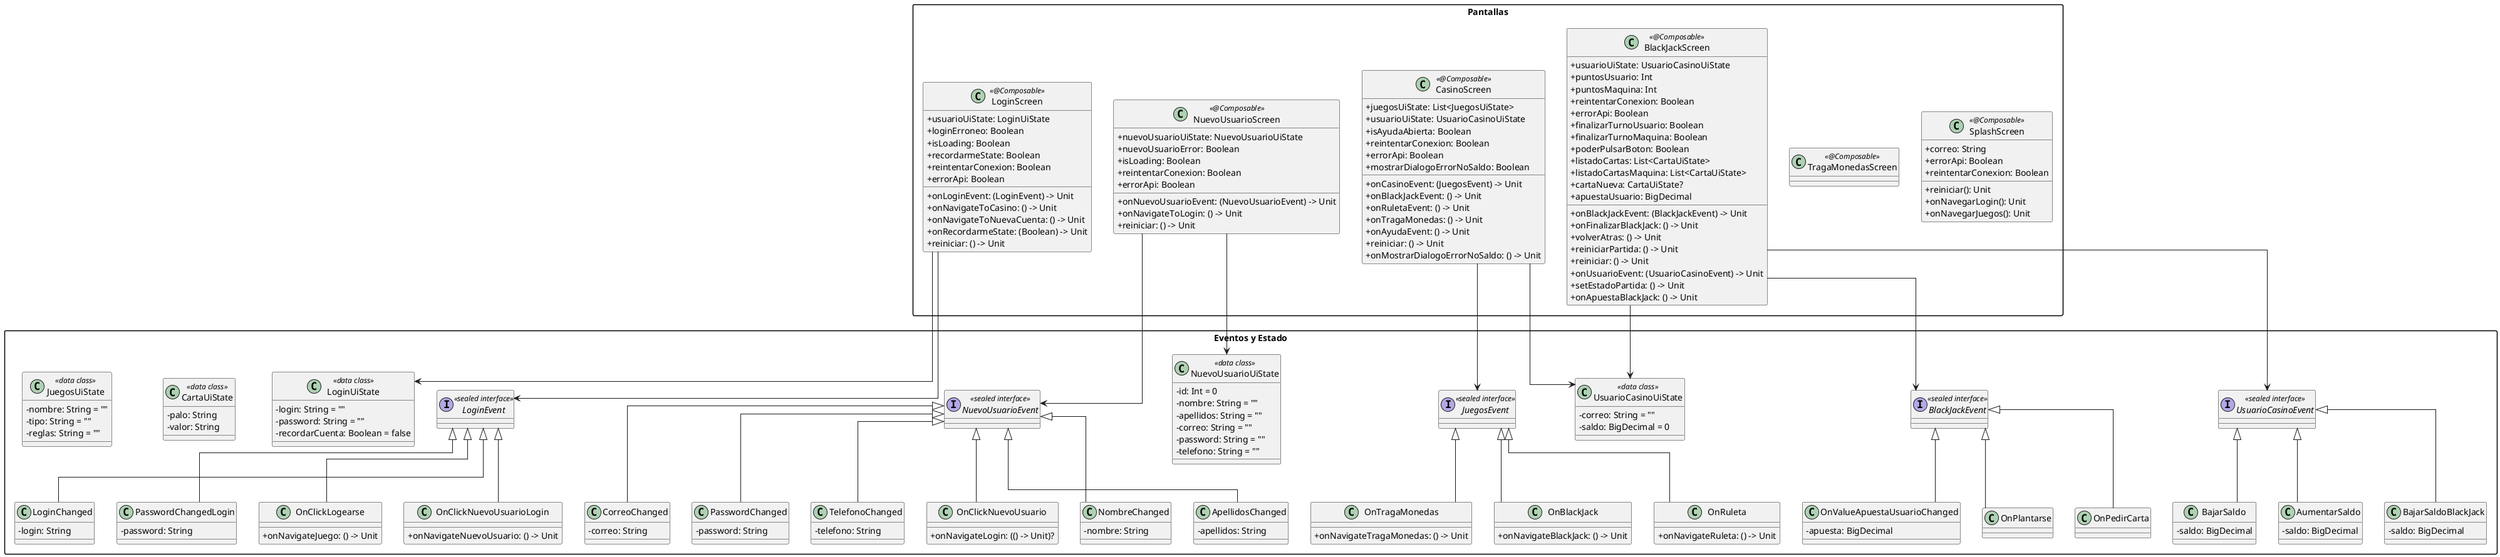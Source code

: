 @startuml
skinparam classAttributeIconSize 0
skinparam shadowing false
skinparam packageStyle rectangle
skinparam linetype ortho

package "Eventos y Estado" {
  interface UsuarioCasinoEvent <<sealed interface>> {
  }
  class AumentarSaldo {
    - saldo: BigDecimal
  }
  class BajarSaldoBlackJack {
    - saldo: BigDecimal
  }
  class BajarSaldo {
    - saldo: BigDecimal
  }

  UsuarioCasinoEvent <|-- AumentarSaldo
  UsuarioCasinoEvent <|-- BajarSaldoBlackJack
  UsuarioCasinoEvent <|-- BajarSaldo

  class UsuarioCasinoUiState <<data class>> {
    - correo: String = ""
    - saldo: BigDecimal = 0
  }

  interface NuevoUsuarioEvent <<sealed interface>> {
  }
  class NombreChanged {
    - nombre: String
  }
  class ApellidosChanged {
    - apellidos: String
  }
  class CorreoChanged {
    - correo: String
  }
  class PasswordChanged {
    - password: String
  }
  class TelefonoChanged {
    - telefono: String
  }
  class OnClickNuevoUsuario {
    + onNavigateLogin: (() -> Unit)?
  }
  NuevoUsuarioEvent <|-- NombreChanged
  NuevoUsuarioEvent <|-- ApellidosChanged
  NuevoUsuarioEvent <|-- CorreoChanged
  NuevoUsuarioEvent <|-- PasswordChanged
  NuevoUsuarioEvent <|-- TelefonoChanged
  NuevoUsuarioEvent <|-- OnClickNuevoUsuario

  class NuevoUsuarioUiState <<data class>> {
    - id: Int = 0
    - nombre: String = ""
    - apellidos: String = ""
    - correo: String = ""
    - password: String = ""
    - telefono: String = ""
  }

  interface LoginEvent <<sealed interface>> {
  }
  class LoginChanged {
    - login: String
  }
  class PasswordChangedLogin {
    - password: String
  }
  class OnClickLogearse {
    + onNavigateJuego: () -> Unit
  }
  class OnClickNuevoUsuarioLogin {
    + onNavigateNuevoUsuario: () -> Unit
  }
  LoginEvent <|-- LoginChanged
  LoginEvent <|-- PasswordChangedLogin
  LoginEvent <|-- OnClickLogearse
  LoginEvent <|-- OnClickNuevoUsuarioLogin

  class LoginUiState <<data class>> {
    - login: String = ""
    - password: String = ""
    - recordarCuenta: Boolean = false
  }

  interface JuegosEvent <<sealed interface>> {
  }
  class OnBlackJack {
    + onNavigateBlackJack: () -> Unit
  }
  class OnRuleta {
    + onNavigateRuleta: () -> Unit
  }
  class OnTragaMonedas {
    + onNavigateTragaMonedas: () -> Unit
  }
  JuegosEvent <|-- OnBlackJack
  JuegosEvent <|-- OnRuleta
  JuegosEvent <|-- OnTragaMonedas

  interface BlackJackEvent <<sealed interface>> {
  }
  class OnPlantarse {
  }
  class OnPedirCarta {
  }
  class OnValueApuestaUsuarioChanged {
    - apuesta: BigDecimal
  }
  BlackJackEvent <|-- OnPlantarse
  BlackJackEvent <|-- OnPedirCarta
  BlackJackEvent <|-- OnValueApuestaUsuarioChanged

  class CartaUiState <<data class>> {
    - palo: String
    - valor: String
  }

  class JuegosUiState <<data class>> {
    - nombre: String = ""
    - tipo: String = ""
    - reglas: String = ""
  }
}

package "Pantallas" {
  class SplashScreen <<@Composable>> {
    + correo: String
    + errorApi: Boolean
    + reintentarConexion: Boolean
    + reiniciar(): Unit
    + onNavegarLogin(): Unit
    + onNavegarJuegos(): Unit
  }

  class TragaMonedasScreen <<@Composable>> {
  }

  class NuevoUsuarioScreen <<@Composable>> {
    + nuevoUsuarioUiState: NuevoUsuarioUiState
    + nuevoUsuarioError: Boolean
    + isLoading: Boolean
    + reintentarConexion: Boolean
    + errorApi: Boolean
    + onNuevoUsuarioEvent: (NuevoUsuarioEvent) -> Unit
    + onNavigateToLogin: () -> Unit
    + reiniciar: () -> Unit
  }

  class LoginScreen <<@Composable>> {
    + usuarioUiState: LoginUiState
    + loginErroneo: Boolean
    + isLoading: Boolean
    + recordarmeState: Boolean
    + reintentarConexion: Boolean
    + errorApi: Boolean
    + onLoginEvent: (LoginEvent) -> Unit
    + onNavigateToCasino: () -> Unit
    + onNavigateToNuevaCuenta: () -> Unit
    + onRecordarmeState: (Boolean) -> Unit
    + reiniciar: () -> Unit
  }

  class CasinoScreen <<@Composable>> {
    + juegosUiState: List<JuegosUiState>
    + usuarioUiState: UsuarioCasinoUiState
    + isAyudaAbierta: Boolean
    + reintentarConexion: Boolean
    + errorApi: Boolean
    + mostrarDialogoErrorNoSaldo: Boolean
    + onCasinoEvent: (JuegosEvent) -> Unit
    + onBlackJackEvent: () -> Unit
    + onRuletaEvent: () -> Unit
    + onTragaMonedas: () -> Unit
    + onAyudaEvent: () -> Unit
    + reiniciar: () -> Unit
    + onMostrarDialogoErrorNoSaldo: () -> Unit
  }

  class BlackJackScreen <<@Composable>> {
    + usuarioUiState: UsuarioCasinoUiState
    + puntosUsuario: Int
    + puntosMaquina: Int
    + reintentarConexion: Boolean
    + errorApi: Boolean
    + finalizarTurnoUsuario: Boolean
    + finalizarTurnoMaquina: Boolean
    + poderPulsarBoton: Boolean
    + listadoCartas: List<CartaUiState>
    + listadoCartasMaquina: List<CartaUiState>
    + cartaNueva: CartaUiState?
    + apuestaUsuario: BigDecimal
    + onBlackJackEvent: (BlackJackEvent) -> Unit
    + onFinalizarBlackJack: () -> Unit
    + volverAtras: () -> Unit
    + reiniciarPartida: () -> Unit
    + reiniciar: () -> Unit
    + onUsuarioEvent: (UsuarioCasinoEvent) -> Unit
    + setEstadoPartida: () -> Unit
    + onApuestaBlackJack: () -> Unit
  }
}

' Relaciones entre eventos y pantallas
NuevoUsuarioScreen --> NuevoUsuarioEvent
LoginScreen --> LoginEvent
CasinoScreen --> JuegosEvent
BlackJackScreen --> BlackJackEvent
BlackJackScreen --> UsuarioCasinoEvent

' Relaciones estados con pantallas
NuevoUsuarioScreen --> NuevoUsuarioUiState
LoginScreen --> LoginUiState
CasinoScreen --> UsuarioCasinoUiState
BlackJackScreen --> UsuarioCasinoUiState

@enduml